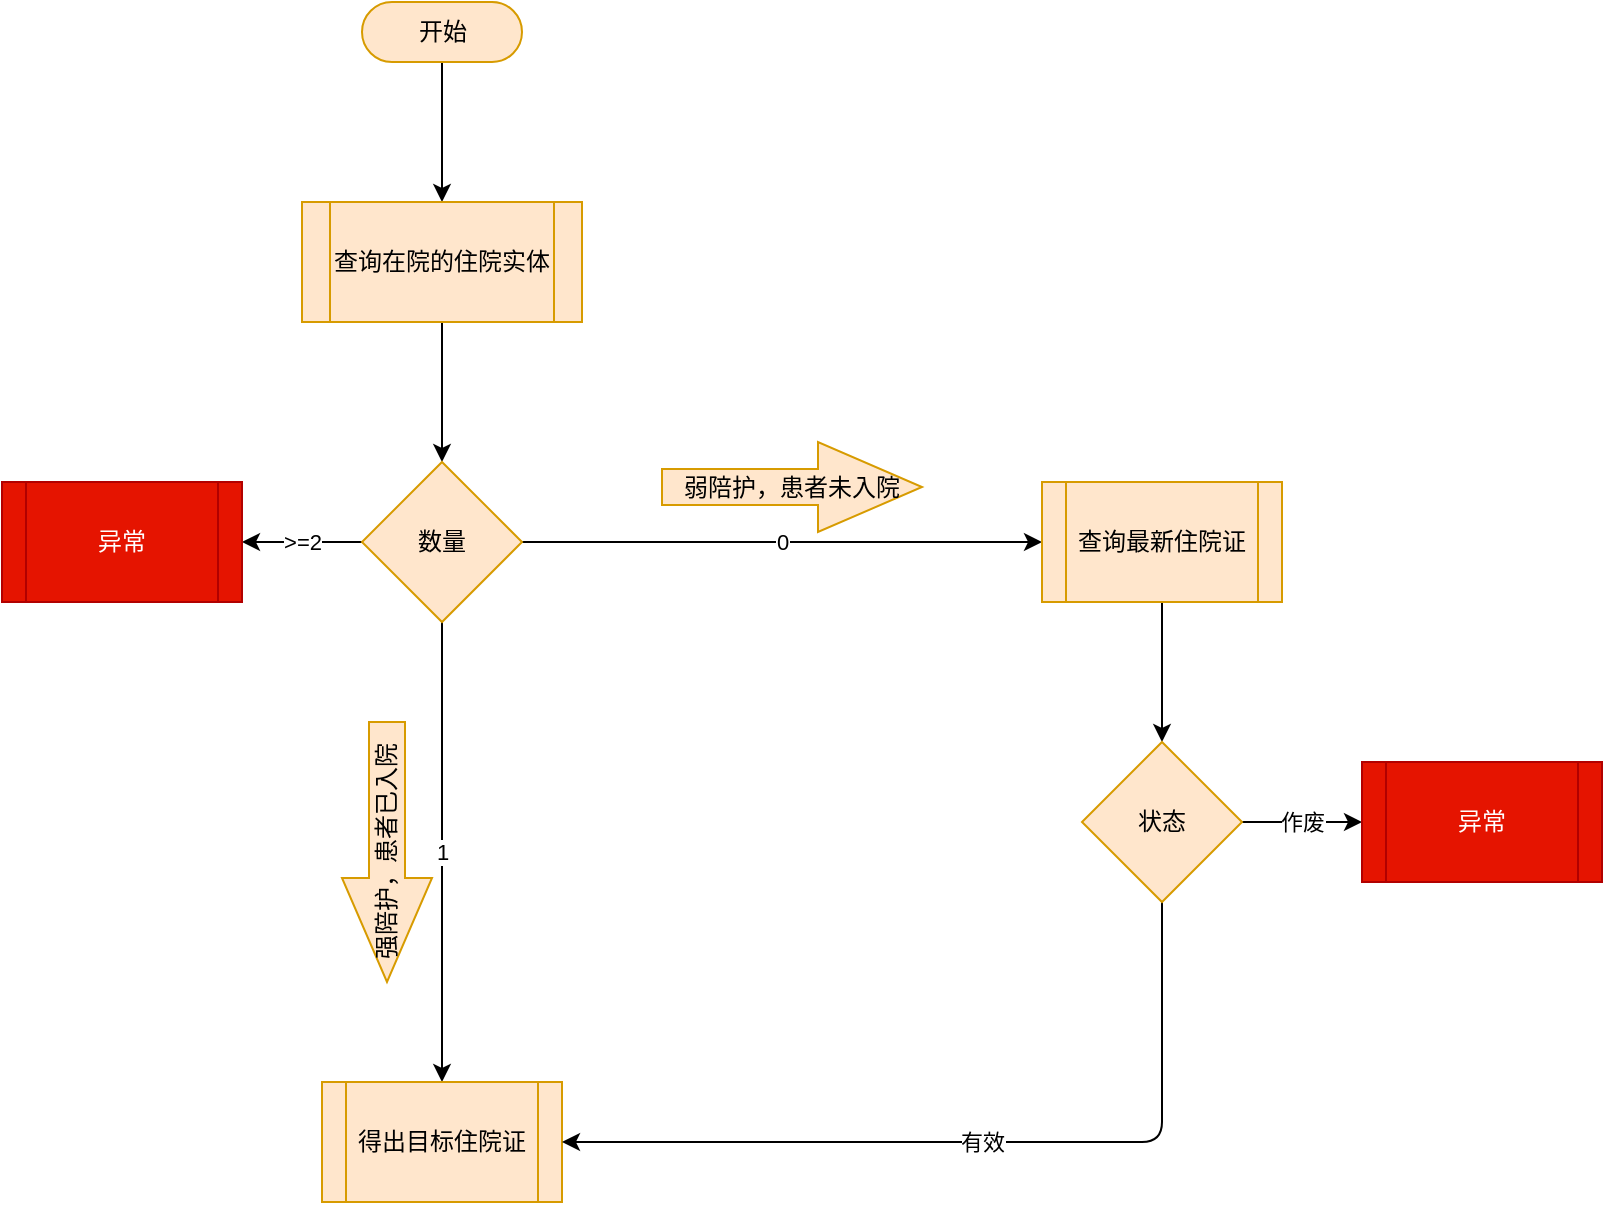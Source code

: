<mxfile>
    <diagram id="2eUTmk7h6-0M79RjcemK" name="Page-1">
        <mxGraphModel dx="1082" dy="1745" grid="1" gridSize="10" guides="1" tooltips="1" connect="1" arrows="1" fold="1" page="1" pageScale="1" pageWidth="1920" pageHeight="1200" math="0" shadow="0">
            <root>
                <mxCell id="0"/>
                <mxCell id="1" parent="0"/>
                <mxCell id="4" value="" style="edgeStyle=none;html=1;" edge="1" parent="1" source="2" target="3">
                    <mxGeometry relative="1" as="geometry"/>
                </mxCell>
                <mxCell id="2" value="开始" style="html=1;dashed=0;whitespace=wrap;shape=mxgraph.dfd.start;fillColor=#ffe6cc;strokeColor=#d79b00;" vertex="1" parent="1">
                    <mxGeometry x="220" y="-90" width="80" height="30" as="geometry"/>
                </mxCell>
                <mxCell id="62" value="" style="edgeStyle=orthogonalEdgeStyle;html=1;" edge="1" parent="1" source="3" target="61">
                    <mxGeometry relative="1" as="geometry"/>
                </mxCell>
                <mxCell id="3" value="查询在院的住院实体" style="shape=process;whiteSpace=wrap;html=1;backgroundOutline=1;dashed=0;strokeColor=#d79b00;fillColor=#ffe6cc;" vertex="1" parent="1">
                    <mxGeometry x="190" y="10" width="140" height="60" as="geometry"/>
                </mxCell>
                <mxCell id="64" value="&amp;gt;=2" style="edgeStyle=orthogonalEdgeStyle;html=1;" edge="1" parent="1" source="61" target="63">
                    <mxGeometry relative="1" as="geometry"/>
                </mxCell>
                <mxCell id="66" value="0" style="edgeStyle=orthogonalEdgeStyle;html=1;entryX=0;entryY=0.5;entryDx=0;entryDy=0;" edge="1" parent="1" source="61" target="67">
                    <mxGeometry relative="1" as="geometry">
                        <mxPoint x="360" y="180.0" as="targetPoint"/>
                    </mxGeometry>
                </mxCell>
                <mxCell id="71" value="1" style="edgeStyle=orthogonalEdgeStyle;html=1;entryX=0.5;entryY=0;entryDx=0;entryDy=0;" edge="1" parent="1" source="61" target="72">
                    <mxGeometry relative="1" as="geometry">
                        <mxPoint x="260" y="310" as="targetPoint"/>
                    </mxGeometry>
                </mxCell>
                <mxCell id="61" value="数量" style="rhombus;whiteSpace=wrap;html=1;dashed=0;strokeColor=#d79b00;fillColor=#ffe6cc;" vertex="1" parent="1">
                    <mxGeometry x="220" y="140" width="80" height="80" as="geometry"/>
                </mxCell>
                <mxCell id="63" value="异常" style="shape=process;whiteSpace=wrap;html=1;backgroundOutline=1;dashed=0;strokeColor=#B20000;fillColor=#e51400;fontColor=#ffffff;" vertex="1" parent="1">
                    <mxGeometry x="40" y="150" width="120" height="60" as="geometry"/>
                </mxCell>
                <mxCell id="76" value="" style="edgeStyle=orthogonalEdgeStyle;html=1;" edge="1" parent="1" source="67" target="75">
                    <mxGeometry relative="1" as="geometry"/>
                </mxCell>
                <mxCell id="67" value="查询最新住院证" style="shape=process;whiteSpace=wrap;html=1;backgroundOutline=1;dashed=0;strokeColor=#d79b00;fillColor=#ffe6cc;" vertex="1" parent="1">
                    <mxGeometry x="560" y="150" width="120" height="60" as="geometry"/>
                </mxCell>
                <mxCell id="69" value="&lt;span&gt;弱陪护，患者未入院&lt;/span&gt;" style="shape=singleArrow;whiteSpace=wrap;html=1;arrowWidth=0.4;arrowSize=0.4;dashed=0;strokeColor=#d79b00;fillColor=#ffe6cc;" vertex="1" parent="1">
                    <mxGeometry x="370" y="130" width="130" height="45" as="geometry"/>
                </mxCell>
                <mxCell id="72" value="得出目标住院证" style="shape=process;whiteSpace=wrap;html=1;backgroundOutline=1;dashed=0;strokeColor=#d79b00;fillColor=#ffe6cc;" vertex="1" parent="1">
                    <mxGeometry x="200" y="450" width="120" height="60" as="geometry"/>
                </mxCell>
                <mxCell id="74" value="&lt;span&gt;强陪护，患者已入院&lt;/span&gt;" style="shape=singleArrow;whiteSpace=wrap;html=1;arrowWidth=0.4;arrowSize=0.4;dashed=0;strokeColor=#d79b00;fillColor=#ffe6cc;direction=south;horizontal=0;verticalAlign=middle;" vertex="1" parent="1">
                    <mxGeometry x="210" y="270" width="45" height="130" as="geometry"/>
                </mxCell>
                <mxCell id="78" value="作废" style="edgeStyle=orthogonalEdgeStyle;html=1;" edge="1" parent="1" source="75" target="77">
                    <mxGeometry relative="1" as="geometry"/>
                </mxCell>
                <mxCell id="79" value="有效" style="edgeStyle=orthogonalEdgeStyle;html=1;exitX=0.5;exitY=1;exitDx=0;exitDy=0;entryX=1;entryY=0.5;entryDx=0;entryDy=0;" edge="1" parent="1" source="75" target="72">
                    <mxGeometry relative="1" as="geometry"/>
                </mxCell>
                <mxCell id="75" value="状态" style="rhombus;whiteSpace=wrap;html=1;dashed=0;strokeColor=#d79b00;fillColor=#ffe6cc;" vertex="1" parent="1">
                    <mxGeometry x="580" y="280" width="80" height="80" as="geometry"/>
                </mxCell>
                <mxCell id="77" value="异常" style="shape=process;whiteSpace=wrap;html=1;backgroundOutline=1;dashed=0;strokeColor=#B20000;fillColor=#e51400;fontColor=#ffffff;" vertex="1" parent="1">
                    <mxGeometry x="720" y="290" width="120" height="60" as="geometry"/>
                </mxCell>
            </root>
        </mxGraphModel>
    </diagram>
</mxfile>